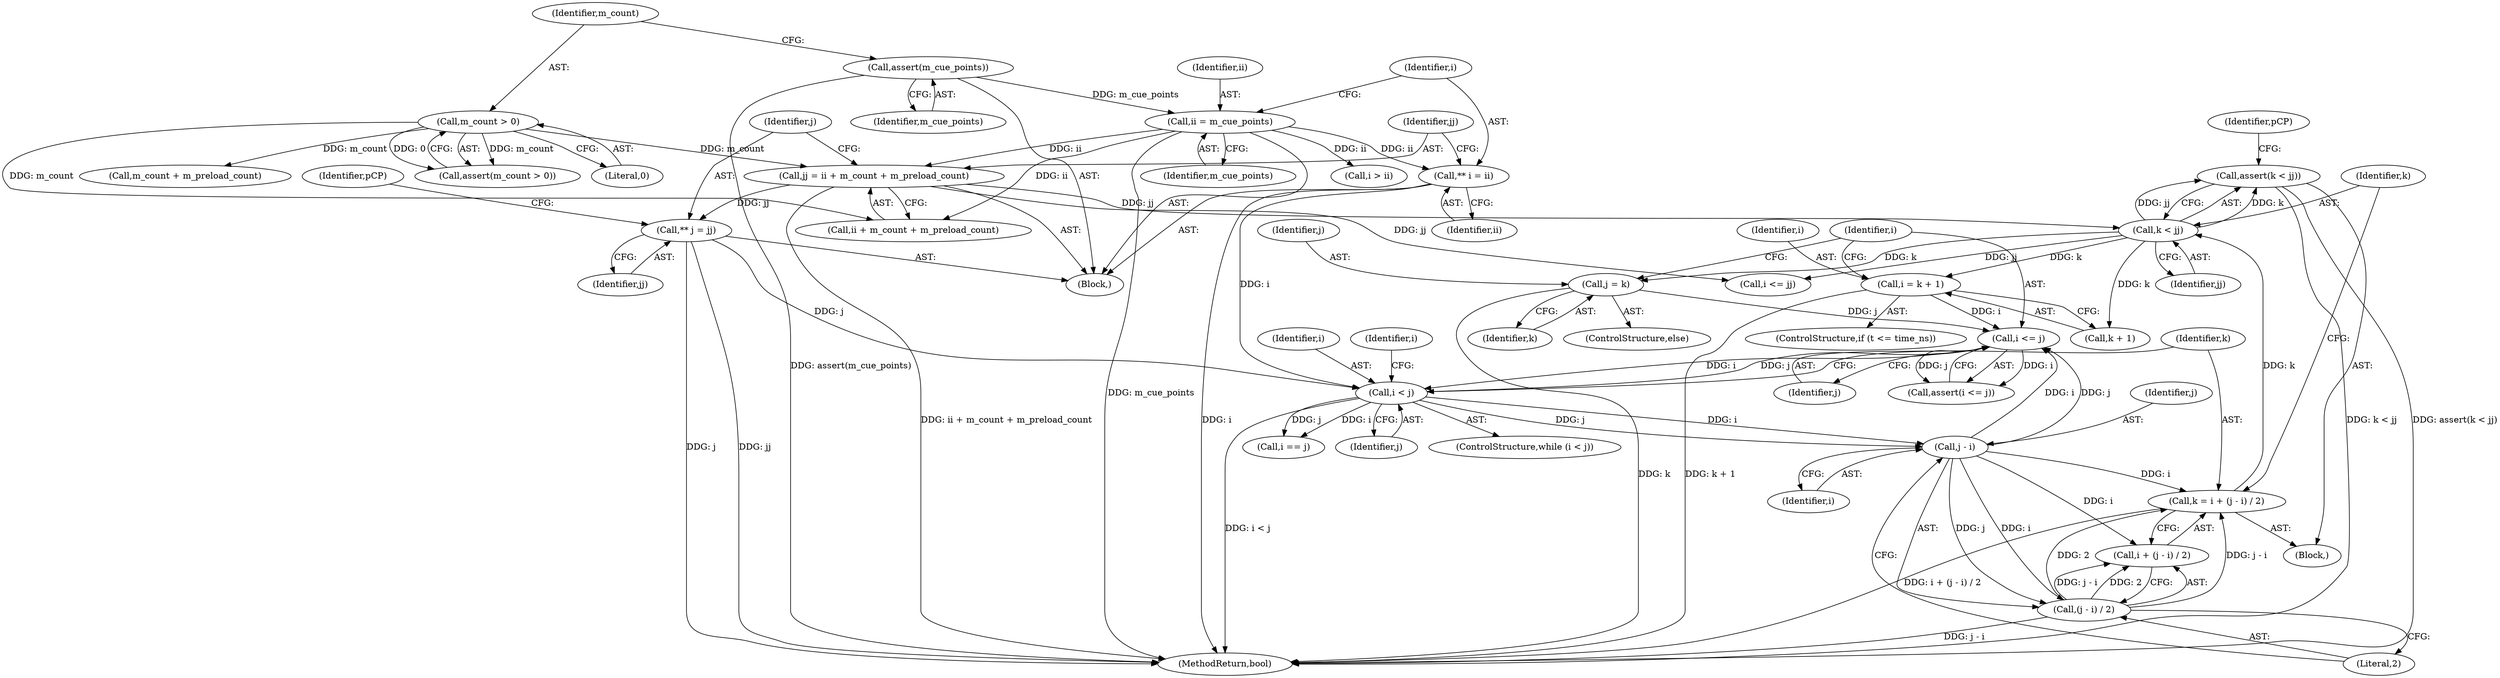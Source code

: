 digraph "0_Android_04839626ed859623901ebd3a5fd483982186b59d_39@API" {
"1000177" [label="(Call,assert(k < jj))"];
"1000178" [label="(Call,k < jj)"];
"1000168" [label="(Call,k = i + (j - i) / 2)"];
"1000173" [label="(Call,j - i)"];
"1000164" [label="(Call,i < j)"];
"1000124" [label="(Call,** i = ii)"];
"1000120" [label="(Call,ii = m_cue_points)"];
"1000114" [label="(Call,assert(m_cue_points))"];
"1000208" [label="(Call,i <= j)"];
"1000198" [label="(Call,i = k + 1)"];
"1000204" [label="(Call,j = k)"];
"1000135" [label="(Call,** j = jj)"];
"1000127" [label="(Call,jj = ii + m_count + m_preload_count)"];
"1000117" [label="(Call,m_count > 0)"];
"1000172" [label="(Call,(j - i) / 2)"];
"1000180" [label="(Identifier,jj)"];
"1000127" [label="(Call,jj = ii + m_count + m_preload_count)"];
"1000170" [label="(Call,i + (j - i) / 2)"];
"1000116" [label="(Call,assert(m_count > 0))"];
"1000136" [label="(Identifier,j)"];
"1000121" [label="(Identifier,ii)"];
"1000174" [label="(Identifier,j)"];
"1000209" [label="(Identifier,i)"];
"1000212" [label="(Call,i == j)"];
"1000129" [label="(Call,ii + m_count + m_preload_count)"];
"1000126" [label="(Identifier,ii)"];
"1000114" [label="(Call,assert(m_cue_points))"];
"1000178" [label="(Call,k < jj)"];
"1000205" [label="(Identifier,j)"];
"1000200" [label="(Call,k + 1)"];
"1000124" [label="(Call,** i = ii)"];
"1000199" [label="(Identifier,i)"];
"1000125" [label="(Identifier,i)"];
"1000194" [label="(ControlStructure,if (t <= time_ns))"];
"1000235" [label="(MethodReturn,bool)"];
"1000207" [label="(Call,assert(i <= j))"];
"1000169" [label="(Identifier,k)"];
"1000208" [label="(Call,i <= j)"];
"1000206" [label="(Identifier,k)"];
"1000115" [label="(Identifier,m_cue_points)"];
"1000137" [label="(Identifier,jj)"];
"1000117" [label="(Call,m_count > 0)"];
"1000166" [label="(Identifier,j)"];
"1000119" [label="(Literal,0)"];
"1000176" [label="(Literal,2)"];
"1000128" [label="(Identifier,jj)"];
"1000135" [label="(Call,** j = jj)"];
"1000118" [label="(Identifier,m_count)"];
"1000204" [label="(Call,j = k)"];
"1000172" [label="(Call,(j - i) / 2)"];
"1000210" [label="(Identifier,j)"];
"1000203" [label="(ControlStructure,else)"];
"1000165" [label="(Identifier,i)"];
"1000164" [label="(Call,i < j)"];
"1000120" [label="(Call,ii = m_cue_points)"];
"1000173" [label="(Call,j - i)"];
"1000163" [label="(ControlStructure,while (i < j))"];
"1000182" [label="(Identifier,pCP)"];
"1000122" [label="(Identifier,m_cue_points)"];
"1000139" [label="(Identifier,pCP)"];
"1000106" [label="(Block,)"];
"1000131" [label="(Call,m_count + m_preload_count)"];
"1000198" [label="(Call,i = k + 1)"];
"1000167" [label="(Block,)"];
"1000179" [label="(Identifier,k)"];
"1000177" [label="(Call,assert(k < jj))"];
"1000220" [label="(Call,i > ii)"];
"1000216" [label="(Call,i <= jj)"];
"1000175" [label="(Identifier,i)"];
"1000213" [label="(Identifier,i)"];
"1000168" [label="(Call,k = i + (j - i) / 2)"];
"1000177" -> "1000167"  [label="AST: "];
"1000177" -> "1000178"  [label="CFG: "];
"1000178" -> "1000177"  [label="AST: "];
"1000182" -> "1000177"  [label="CFG: "];
"1000177" -> "1000235"  [label="DDG: k < jj"];
"1000177" -> "1000235"  [label="DDG: assert(k < jj)"];
"1000178" -> "1000177"  [label="DDG: k"];
"1000178" -> "1000177"  [label="DDG: jj"];
"1000178" -> "1000180"  [label="CFG: "];
"1000179" -> "1000178"  [label="AST: "];
"1000180" -> "1000178"  [label="AST: "];
"1000168" -> "1000178"  [label="DDG: k"];
"1000127" -> "1000178"  [label="DDG: jj"];
"1000178" -> "1000198"  [label="DDG: k"];
"1000178" -> "1000200"  [label="DDG: k"];
"1000178" -> "1000204"  [label="DDG: k"];
"1000178" -> "1000216"  [label="DDG: jj"];
"1000168" -> "1000167"  [label="AST: "];
"1000168" -> "1000170"  [label="CFG: "];
"1000169" -> "1000168"  [label="AST: "];
"1000170" -> "1000168"  [label="AST: "];
"1000179" -> "1000168"  [label="CFG: "];
"1000168" -> "1000235"  [label="DDG: i + (j - i) / 2"];
"1000173" -> "1000168"  [label="DDG: i"];
"1000172" -> "1000168"  [label="DDG: j - i"];
"1000172" -> "1000168"  [label="DDG: 2"];
"1000173" -> "1000172"  [label="AST: "];
"1000173" -> "1000175"  [label="CFG: "];
"1000174" -> "1000173"  [label="AST: "];
"1000175" -> "1000173"  [label="AST: "];
"1000176" -> "1000173"  [label="CFG: "];
"1000173" -> "1000170"  [label="DDG: i"];
"1000173" -> "1000172"  [label="DDG: j"];
"1000173" -> "1000172"  [label="DDG: i"];
"1000164" -> "1000173"  [label="DDG: j"];
"1000164" -> "1000173"  [label="DDG: i"];
"1000173" -> "1000208"  [label="DDG: i"];
"1000173" -> "1000208"  [label="DDG: j"];
"1000164" -> "1000163"  [label="AST: "];
"1000164" -> "1000166"  [label="CFG: "];
"1000165" -> "1000164"  [label="AST: "];
"1000166" -> "1000164"  [label="AST: "];
"1000169" -> "1000164"  [label="CFG: "];
"1000213" -> "1000164"  [label="CFG: "];
"1000164" -> "1000235"  [label="DDG: i < j"];
"1000124" -> "1000164"  [label="DDG: i"];
"1000208" -> "1000164"  [label="DDG: i"];
"1000208" -> "1000164"  [label="DDG: j"];
"1000135" -> "1000164"  [label="DDG: j"];
"1000164" -> "1000212"  [label="DDG: i"];
"1000164" -> "1000212"  [label="DDG: j"];
"1000124" -> "1000106"  [label="AST: "];
"1000124" -> "1000126"  [label="CFG: "];
"1000125" -> "1000124"  [label="AST: "];
"1000126" -> "1000124"  [label="AST: "];
"1000128" -> "1000124"  [label="CFG: "];
"1000124" -> "1000235"  [label="DDG: i"];
"1000120" -> "1000124"  [label="DDG: ii"];
"1000120" -> "1000106"  [label="AST: "];
"1000120" -> "1000122"  [label="CFG: "];
"1000121" -> "1000120"  [label="AST: "];
"1000122" -> "1000120"  [label="AST: "];
"1000125" -> "1000120"  [label="CFG: "];
"1000120" -> "1000235"  [label="DDG: m_cue_points"];
"1000114" -> "1000120"  [label="DDG: m_cue_points"];
"1000120" -> "1000127"  [label="DDG: ii"];
"1000120" -> "1000129"  [label="DDG: ii"];
"1000120" -> "1000220"  [label="DDG: ii"];
"1000114" -> "1000106"  [label="AST: "];
"1000114" -> "1000115"  [label="CFG: "];
"1000115" -> "1000114"  [label="AST: "];
"1000118" -> "1000114"  [label="CFG: "];
"1000114" -> "1000235"  [label="DDG: assert(m_cue_points)"];
"1000208" -> "1000207"  [label="AST: "];
"1000208" -> "1000210"  [label="CFG: "];
"1000209" -> "1000208"  [label="AST: "];
"1000210" -> "1000208"  [label="AST: "];
"1000207" -> "1000208"  [label="CFG: "];
"1000208" -> "1000207"  [label="DDG: i"];
"1000208" -> "1000207"  [label="DDG: j"];
"1000198" -> "1000208"  [label="DDG: i"];
"1000204" -> "1000208"  [label="DDG: j"];
"1000198" -> "1000194"  [label="AST: "];
"1000198" -> "1000200"  [label="CFG: "];
"1000199" -> "1000198"  [label="AST: "];
"1000200" -> "1000198"  [label="AST: "];
"1000209" -> "1000198"  [label="CFG: "];
"1000198" -> "1000235"  [label="DDG: k + 1"];
"1000204" -> "1000203"  [label="AST: "];
"1000204" -> "1000206"  [label="CFG: "];
"1000205" -> "1000204"  [label="AST: "];
"1000206" -> "1000204"  [label="AST: "];
"1000209" -> "1000204"  [label="CFG: "];
"1000204" -> "1000235"  [label="DDG: k"];
"1000135" -> "1000106"  [label="AST: "];
"1000135" -> "1000137"  [label="CFG: "];
"1000136" -> "1000135"  [label="AST: "];
"1000137" -> "1000135"  [label="AST: "];
"1000139" -> "1000135"  [label="CFG: "];
"1000135" -> "1000235"  [label="DDG: jj"];
"1000135" -> "1000235"  [label="DDG: j"];
"1000127" -> "1000135"  [label="DDG: jj"];
"1000127" -> "1000106"  [label="AST: "];
"1000127" -> "1000129"  [label="CFG: "];
"1000128" -> "1000127"  [label="AST: "];
"1000129" -> "1000127"  [label="AST: "];
"1000136" -> "1000127"  [label="CFG: "];
"1000127" -> "1000235"  [label="DDG: ii + m_count + m_preload_count"];
"1000117" -> "1000127"  [label="DDG: m_count"];
"1000127" -> "1000216"  [label="DDG: jj"];
"1000117" -> "1000116"  [label="AST: "];
"1000117" -> "1000119"  [label="CFG: "];
"1000118" -> "1000117"  [label="AST: "];
"1000119" -> "1000117"  [label="AST: "];
"1000116" -> "1000117"  [label="CFG: "];
"1000117" -> "1000116"  [label="DDG: m_count"];
"1000117" -> "1000116"  [label="DDG: 0"];
"1000117" -> "1000129"  [label="DDG: m_count"];
"1000117" -> "1000131"  [label="DDG: m_count"];
"1000172" -> "1000170"  [label="AST: "];
"1000172" -> "1000176"  [label="CFG: "];
"1000176" -> "1000172"  [label="AST: "];
"1000170" -> "1000172"  [label="CFG: "];
"1000172" -> "1000235"  [label="DDG: j - i"];
"1000172" -> "1000170"  [label="DDG: j - i"];
"1000172" -> "1000170"  [label="DDG: 2"];
}
